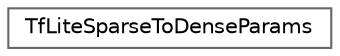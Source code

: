 digraph "Graphical Class Hierarchy"
{
 // LATEX_PDF_SIZE
  bgcolor="transparent";
  edge [fontname=Helvetica,fontsize=10,labelfontname=Helvetica,labelfontsize=10];
  node [fontname=Helvetica,fontsize=10,shape=box,height=0.2,width=0.4];
  rankdir="LR";
  Node0 [id="Node000000",label="TfLiteSparseToDenseParams",height=0.2,width=0.4,color="grey40", fillcolor="white", style="filled",URL="$struct_tf_lite_sparse_to_dense_params.html",tooltip=" "];
}
